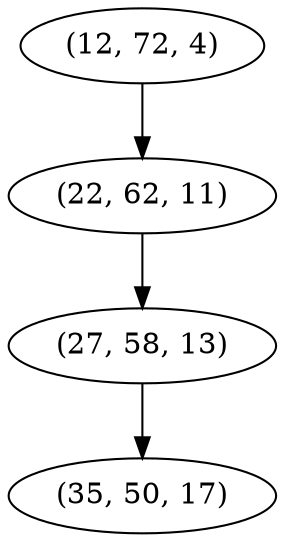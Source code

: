 digraph tree {
    "(12, 72, 4)";
    "(22, 62, 11)";
    "(27, 58, 13)";
    "(35, 50, 17)";
    "(12, 72, 4)" -> "(22, 62, 11)";
    "(22, 62, 11)" -> "(27, 58, 13)";
    "(27, 58, 13)" -> "(35, 50, 17)";
}
